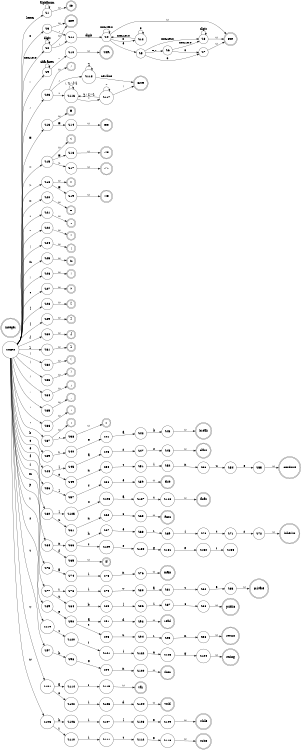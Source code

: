 
digraph finite_state_machine {
	rankdir=LR;
	size="8,5"
	node [shape = doublecircle]; 
	# Regular
	ID INT FLT STR CMT;
	# Operators + punctuation
	"==" "<>" "<" ">" "<=" ">=";
	"+" "-" "*" "/" "=";
	"|" "&" "!" "?";
	"(" ")" "{" "}" "[" "]" ";" "," "." ":" "::"
	# Reserved words
	integer float string 
	if then else void
	public private func var class while
	read write return main inherits break continue
	node [shape = circle];
	#ID
	START -> S1 [ label = "letter" ];
	S1 -> S1 [ label = "alphanum" ];
	S1 -> ID [ label = "ω"];
	
	#INTEGER
	START -> S2 [ label = "non-zero"];
	S2 -> S2 [label = "digit"];
	S2 -> INT [ label = "ω"];
	START -> S3 [label = "0"];
	S3 -> INT [label = "ω"];
	
	#FLOAT
	S2 -> S11 [label = "."];
	S3 -> S11 [label = "."];
	S4 -> FLT [label = "ω"];
	#FLOAT-Exponent
	S4 -> S5 [label = "e"];
	S5 -> S6 [label = "+,-"];
	S5 -> S8 [label = "non-zero"];
	S5 -> S7 [label = "0"];
	S6 -> S7 [label = "0"];
	S7 -> FLT [label = "ω"]
	S6 -> S8 [label = "non-zero"];
	S8 -> S8 [label = "digit"];
	S8 -> FLT [label = "ω"];
	
	#FRACTION
	S11 -> S4 [label = "digit"];
	S4 -> S4 [label = "non-zero"];
	S4 -> S12 [label = "0"];
	S12 -> S12 [label = "0"];
	S12 -> S4 [label = "non-zero"];
	
	#STRING
	START -> S9 [label = "\""];
	S9 -> S9 [label = "character"];
	S9 -> S10 [label = "\""];
	S10 -> STR [label = "ω"];
	
	#BLOCK COMMENTS
	S23 -> S116 [label = "*"];
	S116 -> S116 [label = "/, ∑ / {*}"];
	S116 -> S117 [label = "*"];
	S117 -> S116 [label = "∑ / {/,*}"];
	S117 -> S117 [label = "*"];
	S117 -> CMT [label = "/"];

	#INLINE COMMENTS
	S23 -> S118 [label = "/"];
	S118 -> S118 [label = "∑"];
	S118 -> CMT [label = "newline"];
	
	#Operators and Punctuation
	
	#Equals and comparison
	START -> S13 [label = "="];
	S13 -> S14 [label = "="];
	S13 -> "=" [label = "ω"];
	S14 -> "==" [label = "ω"];
	
	#Less than, less than equal, not equal
	START -> S15 [label = "<"];
	S15 -> "<" [label = "ω"];
	S15 -> S16 [label = "="];
	S16 -> "<=" [label = "ω"];
	S15 -> S17 [label = ">"];
	S17 -> "<>" [label = "ω"];
	
	#greater than, greater than equal
	START -> S18 [label = ">"];
	S18 -> ">" [label = "ω"];
	S18 -> S19 [label = "="];
	S19 -> ">=" [label = "ω"];
	
	#arithmetic
	START -> S20 [label = "+"];
	S20 -> "+" [label = "ω"];
	START -> S21 [label = "-"];
	S21 -> "-" [label = "ω"];
	START -> S22 [label = "*"];
	S22 -> "*" [label = "ω"];
	START -> S23 [label = "/"];
	S23 -> "/" [label = "ω"];
	
	#bitwise
	START -> S24 [label = "|"];
	S24 -> "|" [label = "ω"];
	START -> S25 [label = "&"];
	S25 -> "&" [label = "ω"];
	START -> S26 [label = "!"];
	S26 -> "!" [label = "ω"];
    START -> S27 [label = "?"];
	S27 -> "?" [label = "ω"];
	
	#brackets
	START -> S28 [label = "["];
	S28 -> "[" [label = "ω"];
	START -> S29 [label = "]"];
	S29 -> "]" [label = "ω"];
	
	START -> S30 [label = "{"];
	S30 -> "{" [label = "ω"];
	START -> S31 [label = "}"];
	S31 -> "}" [label = "ω"];
	
	START -> S32 [label = "("];
	S32 -> "(" [label = "ω"];
	START -> S33 [label = ")"];
	S33 -> ")" [label = "ω"];
	
	#punctuation
	START -> S34 [label = ";"];
	S34 -> ";" [label = "ω"];
	
	START -> S35 [label = ","];
	S35 -> "," [label = "ω"];
	
	START -> S36 [label = "."];
	S36 -> "." [label = "ω"];
	
	START -> S37 [label = ":"];
	S37 -> ":" [label = "ω"];
	S37 -> S38 [label = ":"];
	S38 -> "::" [label = "ω"];
	
	#keywords
	
	#break
	START -> S39 [label = "b"];
    S39 -> S40 [label = "r"];
    S40 -> S41 [label = "e"];
    S41 -> S42 [label = "a"];
    S42 -> S43 [label = "k"]
    S43 -> "break" [label = "ω"];
    
    START -> S44 [label = "c"];
    #class
    S44 -> S45 [label = "l"];
    S45 -> S46 [label = "a"];
    S46 -> S47 [label = "s"];
    S47 -> S48 [label = "s"];
    S48 -> "class" [label = "ω"];
    
    #continue
    S44 -> S49 [label = "o"];
    S49 -> S50 [label = "n"];
    S50 -> S51 [label = "t"];
    S51 -> S52 [label = "i"];
    S52 -> S53 [label = "n"];
    S53 -> S54 [label = "u"];
    S54 -> S55 [label = "e"];
    S55 -> "continue"  [label = "ω"];
    
    #else
    START -> S56 [label = "e"];
    S56 -> S57 [label = "l"];
    S57 -> S58 [label = "s"];
    S58 -> S59 [label = "e"];
    S59 -> "else" [label = "ω"];
    
    START -> S60 [label = "f"];
    #float 
	S60 -> S125 [label = "l"];
	S125 -> S126 [label = "o"];
	S126 -> S127 [label = "a"];
	S127 -> S128 [label = "t"];
    S128 -> "float" [label = "ω"];

    #func
    S60 -> S61 [label = "u"];
    S61 -> S62 [label = "n"];
    S62 -> S63 [label = "c"];
    S63 -> "func" [label = "ω"];
    
    START -> S64 [label = "i"];
    S64 -> S66 [label = "n"];
    #if
    S64 -> S65 [label = "f"];
    S65 -> "if" [label = "ω"];
    #inherits
    S66 -> S67 [label = "h"];
    S67 -> S68 [label = "e"];
    S68 -> S69 [label = "r"];
    S69 -> S70 [label = "i"];
    S70 -> S71 [label = "t"];
    S71 -> S72 [label = "s"];
    S72 -> "inherits" [label = "ω"] ;
	#integer
	S66 -> S129 [label = "t"];
	S129 -> S130 [label = "e"];
	S130 -> S131 [label = "g"];
	S131 -> S132 [label = "e"];
	S132 -> S133 [label = "r"];
    
    #main
    START -> S73 [label = "m"];
    S73 -> S74 [label = "a"];
    S74 -> S75 [label = "i"];
    S75 -> S76 [label = "n"];
    S76 -> "main" [label = "ω"];
    
    START -> S77 [label = "p"];
    #private
    S77 -> S78 [label = "r"];
    S78 -> S79 [label = "i"];
    S79 -> S80 [label = "v"];
    S80 -> S81 [label = "a"];
    S81 -> S82 [label = "t"];
    S82 -> S83 [label = "e"];
    S83 -> "private" [label = "ω"];
	
	#public
    S77 -> S84 [label = "u"];
    S84 -> S85 [label = "b"];
    S85 -> S86 [label = "l"];
    S86 -> S87 [label = "i"];
    S87 -> S88 [label = "c"];
	S88 -> "public" [label = "ω"];

    START -> S89 [label = "r"];
    S89 -> S90 [label = "e"];
	#read
    S90 -> S91 [label = "a"];
    S91 -> S92 [label = "d"];
	S92 -> "read" [label = "ω"];

	#return
    S90 -> S93 [label = "t"];
    S93 -> S94 [label = "u"];
    S94 -> S95 [label = "r"];
    S95 -> S96 [label = "n"];
	S96 -> "return" [label = "ω"];

    #string
    START -> S119 [label = "s"];
    S119 -> S120 [label = "t"];
	S120 -> S121 [label = "r"];
	S121 -> S122 [label = "i"];
	S122 -> S123 [label = "n"];
	S123 -> S124 [label = "g"];
	S124 -> "string" [label = "ω"];	

	#then
	START -> S97 [label = "t"];
	S97 -> S98 [label = "h"];
    S98 -> S99 [label = "e"];
    S99 -> S100 [label = "n"];
	S100 -> "then" [label = "ω"];

	START -> S101 [label = "v"];
	#var 
	S101 -> S114 [label = "a"];
	S114 -> S115 [label = "r"];
	S115 -> "var" [label =  "ω"];

	#void
	S101 -> S102 [label = "o"];
	S102 -> S103 [label = "i"];
	S103 -> S104 [label = "d"];
	S104 -> "void" [label =  "ω"];

	START -> S105 [label = "w"];
	#while
	S105 -> S106 [label = "h"];
	S106 -> S107 [label = "i"];
	S107 -> S108 [label = "l"];
	S108 -> S109 [label = "e"];
	S109 -> "while" [label = "ω"]

	#write
	S105 -> S110 [label = "r"];
	S110 -> S111 [label = "i"];
	S111 -> S112 [label = "t"];
	S112 -> S113 [label = "e"];
	S113 -> "write" [label = "ω"]
}

